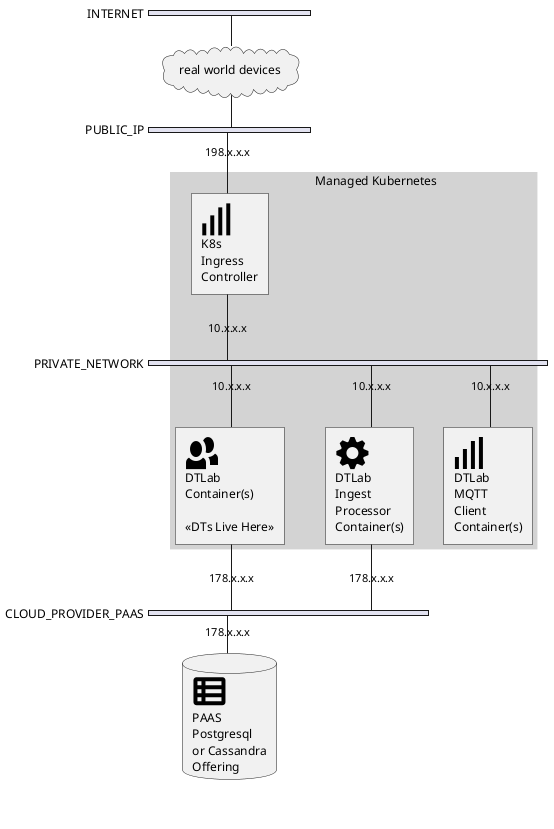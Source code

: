 @startuml
nwdiag {

  group {
    color = "lightgrey";
    description = "                                             Managed Kubernetes";
    nginx;
    dtlab;
    dtlabingest;
    dtlabingestmqtt;
  }

  network INTERNET {
    devices [shape = cloud, description = "real world devices"];
  }

  network PUBLIC_IP {
    devices;
    nginx[address = 198.x.x.x, description = "<&signal*4>\nK8s\nIngress\nController"];
  }

  network PRIVATE_NETWORK {
    nginx[address = 10.x.x.x, description = "<&signal*4>\nK8s\nIngress\nController"];
    dtlabingestmqtt[address = 10.x.x.x, shape = participant, description = "<&signal*4>\nDTLab\nMQTT\nClient\nContainer(s)"];
    dtlabingest[address = 10.x.x.x, shape =  participant, description = "<&cog*4>\nDTLab\nIngest\nProcessor\nContainer(s)"];
    dtlab[address = 10.x.x.x, shape = participant, description = "<&people*4>\nDTLab\nContainer(s)\n\n<<DTs Live Here>>"];
    
  }

  network CLOUD_PROVIDER_PAAS {
    dtlab[address = 178.x.x.x, shape = participant, description = "<&people*4>\nDTLab\nContainer(s)\n\n<<DTs Live Here>>"];
    dtlabingest[address = 178.x.x.x, shape =  participant, description = "<&cog*4>\nDTLab\nIngest\nProcessor\nContainer(s)"];
    db[shape = database, address = 178.x.x.x, description = "<&spreadsheet*4>\nPAAS\nPostgresql\nor Cassandra\nOffering"];
  }

}

@enduml
